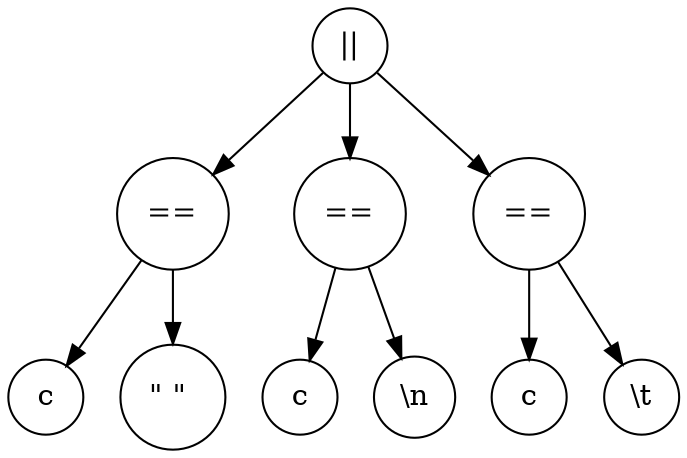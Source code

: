 digraph arbol2 {
    splines="FALSE";

    /* Entities */
    node1 [label="||", shape=circle]
    nodec1 [label="c", shape=circle]
    nodec2 [label="c", shape=circle]
    nodec3 [label="c", shape=circle]
    nodeiq1 [label="==", shape=circle]
    nodeiq2 [label="==", shape=circle]
    nodeiq3 [label="==", shape=circle]
    nodet [label="\\t", shape=circle]
    noden [label="\\n", shape=circle]
    nodespa [label="\" \" ", shape=circle]

    /* Relationships */
    node1 -> {nodeiq1, nodeiq2, nodeiq3}
    nodeiq1 -> {nodec1, nodespa}
    nodeiq2 -> {nodec2, noden}
    nodeiq3 -> {nodet, nodec3}
}
